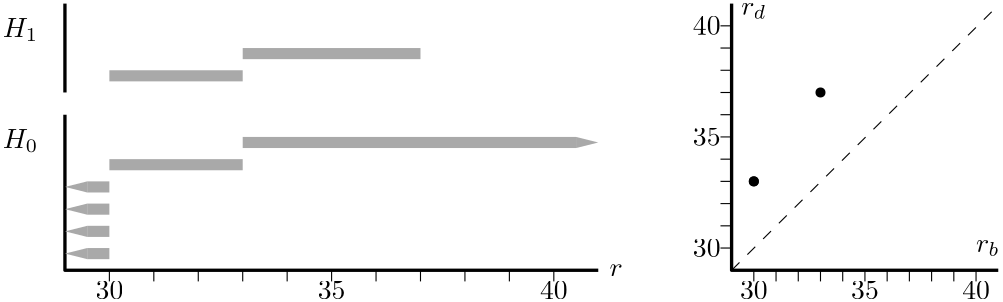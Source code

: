 <?xml version="1.0"?>
<!DOCTYPE ipe SYSTEM "ipe.dtd">
<ipe version="70212" creator="Ipe 7.2.13">
<info created="D:20200416105027" modified="D:20200601183115"/>
<ipestyle name="basic">
<symbol name="arrow/arc(spx)">
<path stroke="sym-stroke" fill="sym-stroke" pen="sym-pen">
0 0 m
-1 0.333 l
-1 -0.333 l
h
</path>
</symbol>
<symbol name="arrow/farc(spx)">
<path stroke="sym-stroke" fill="white" pen="sym-pen">
0 0 m
-1 0.333 l
-1 -0.333 l
h
</path>
</symbol>
<symbol name="arrow/ptarc(spx)">
<path stroke="sym-stroke" fill="sym-stroke" pen="sym-pen">
0 0 m
-1 0.333 l
-0.8 0 l
-1 -0.333 l
h
</path>
</symbol>
<symbol name="arrow/fptarc(spx)">
<path stroke="sym-stroke" fill="white" pen="sym-pen">
0 0 m
-1 0.333 l
-0.8 0 l
-1 -0.333 l
h
</path>
</symbol>
<symbol name="mark/circle(sx)" transformations="translations">
<path fill="sym-stroke">
0.6 0 0 0.6 0 0 e
0.4 0 0 0.4 0 0 e
</path>
</symbol>
<symbol name="mark/disk(sx)" transformations="translations">
<path fill="sym-stroke">
0.6 0 0 0.6 0 0 e
</path>
</symbol>
<symbol name="mark/fdisk(sfx)" transformations="translations">
<group>
<path fill="sym-fill">
0.5 0 0 0.5 0 0 e
</path>
<path fill="sym-stroke" fillrule="eofill">
0.6 0 0 0.6 0 0 e
0.4 0 0 0.4 0 0 e
</path>
</group>
</symbol>
<symbol name="mark/box(sx)" transformations="translations">
<path fill="sym-stroke" fillrule="eofill">
-0.6 -0.6 m
0.6 -0.6 l
0.6 0.6 l
-0.6 0.6 l
h
-0.4 -0.4 m
0.4 -0.4 l
0.4 0.4 l
-0.4 0.4 l
h
</path>
</symbol>
<symbol name="mark/square(sx)" transformations="translations">
<path fill="sym-stroke">
-0.6 -0.6 m
0.6 -0.6 l
0.6 0.6 l
-0.6 0.6 l
h
</path>
</symbol>
<symbol name="mark/fsquare(sfx)" transformations="translations">
<group>
<path fill="sym-fill">
-0.5 -0.5 m
0.5 -0.5 l
0.5 0.5 l
-0.5 0.5 l
h
</path>
<path fill="sym-stroke" fillrule="eofill">
-0.6 -0.6 m
0.6 -0.6 l
0.6 0.6 l
-0.6 0.6 l
h
-0.4 -0.4 m
0.4 -0.4 l
0.4 0.4 l
-0.4 0.4 l
h
</path>
</group>
</symbol>
<symbol name="mark/cross(sx)" transformations="translations">
<group>
<path fill="sym-stroke">
-0.43 -0.57 m
0.57 0.43 l
0.43 0.57 l
-0.57 -0.43 l
h
</path>
<path fill="sym-stroke">
-0.43 0.57 m
0.57 -0.43 l
0.43 -0.57 l
-0.57 0.43 l
h
</path>
</group>
</symbol>
<symbol name="arrow/fnormal(spx)">
<path stroke="sym-stroke" fill="white" pen="sym-pen">
0 0 m
-1 0.333 l
-1 -0.333 l
h
</path>
</symbol>
<symbol name="arrow/pointed(spx)">
<path stroke="sym-stroke" fill="sym-stroke" pen="sym-pen">
0 0 m
-1 0.333 l
-0.8 0 l
-1 -0.333 l
h
</path>
</symbol>
<symbol name="arrow/fpointed(spx)">
<path stroke="sym-stroke" fill="white" pen="sym-pen">
0 0 m
-1 0.333 l
-0.8 0 l
-1 -0.333 l
h
</path>
</symbol>
<symbol name="arrow/linear(spx)">
<path stroke="sym-stroke" pen="sym-pen">
-1 0.333 m
0 0 l
-1 -0.333 l
</path>
</symbol>
<symbol name="arrow/fdouble(spx)">
<path stroke="sym-stroke" fill="white" pen="sym-pen">
0 0 m
-1 0.333 l
-1 -0.333 l
h
-1 0 m
-2 0.333 l
-2 -0.333 l
h
</path>
</symbol>
<symbol name="arrow/double(spx)">
<path stroke="sym-stroke" fill="sym-stroke" pen="sym-pen">
0 0 m
-1 0.333 l
-1 -0.333 l
h
-1 0 m
-2 0.333 l
-2 -0.333 l
h
</path>
</symbol>
<pen name="heavier" value="0.8"/>
<pen name="fat" value="1.2"/>
<pen name="ultrafat" value="2"/>
<symbolsize name="large" value="5"/>
<symbolsize name="small" value="2"/>
<symbolsize name="tiny" value="1.1"/>
<arrowsize name="large" value="10"/>
<arrowsize name="small" value="5"/>
<arrowsize name="tiny" value="3"/>
<color name="red" value="1 0 0"/>
<color name="green" value="0 1 0"/>
<color name="blue" value="0 0 1"/>
<color name="yellow" value="1 1 0"/>
<color name="orange" value="1 0.647 0"/>
<color name="gold" value="1 0.843 0"/>
<color name="purple" value="0.627 0.125 0.941"/>
<color name="gray" value="0.745"/>
<color name="brown" value="0.647 0.165 0.165"/>
<color name="navy" value="0 0 0.502"/>
<color name="pink" value="1 0.753 0.796"/>
<color name="seagreen" value="0.18 0.545 0.341"/>
<color name="turquoise" value="0.251 0.878 0.816"/>
<color name="violet" value="0.933 0.51 0.933"/>
<color name="darkblue" value="0 0 0.545"/>
<color name="darkcyan" value="0 0.545 0.545"/>
<color name="darkgray" value="0.663"/>
<color name="darkgreen" value="0 0.392 0"/>
<color name="darkmagenta" value="0.545 0 0.545"/>
<color name="darkorange" value="1 0.549 0"/>
<color name="darkred" value="0.545 0 0"/>
<color name="lightblue" value="0.678 0.847 0.902"/>
<color name="lightcyan" value="0.878 1 1"/>
<color name="lightgray" value="0.827"/>
<color name="lightgreen" value="0.565 0.933 0.565"/>
<color name="lightyellow" value="1 1 0.878"/>
<dashstyle name="dashed" value="[4] 0"/>
<dashstyle name="dotted" value="[1 3] 0"/>
<dashstyle name="dash dotted" value="[4 2 1 2] 0"/>
<dashstyle name="dash dot dotted" value="[4 2 1 2 1 2] 0"/>
<textsize name="large" value="\large"/>
<textsize name="Large" value="\Large"/>
<textsize name="LARGE" value="\LARGE"/>
<textsize name="huge" value="\huge"/>
<textsize name="Huge" value="\Huge"/>
<textsize name="small" value="\small"/>
<textsize name="footnote" value="\footnotesize"/>
<textsize name="tiny" value="\tiny"/>
<textstyle name="center" begin="\begin{center}" end="\end{center}"/>
<textstyle name="itemize" begin="\begin{itemize}" end="\end{itemize}"/>
<textstyle name="item" begin="\begin{itemize}\item{}" end="\end{itemize}"/>
<gridsize name="4 pts" value="4"/>
<gridsize name="8 pts (~3 mm)" value="8"/>
<gridsize name="16 pts (~6 mm)" value="16"/>
<gridsize name="32 pts (~12 mm)" value="32"/>
<gridsize name="10 pts (~3.5 mm)" value="10"/>
<gridsize name="20 pts (~7 mm)" value="20"/>
<gridsize name="14 pts (~5 mm)" value="14"/>
<gridsize name="28 pts (~10 mm)" value="28"/>
<gridsize name="56 pts (~20 mm)" value="56"/>
<anglesize name="90 deg" value="90"/>
<anglesize name="60 deg" value="60"/>
<anglesize name="45 deg" value="45"/>
<anglesize name="30 deg" value="30"/>
<anglesize name="22.5 deg" value="22.5"/>
<opacity name="10%" value="0.1"/>
<opacity name="30%" value="0.3"/>
<opacity name="50%" value="0.5"/>
<opacity name="75%" value="0.75"/>
<tiling name="falling" angle="-60" step="4" width="1"/>
<tiling name="rising" angle="30" step="4" width="1"/>
</ipestyle>
<page>
<layer name="alpha"/>
<view layers="alpha" active="alpha"/>
<path layer="alpha" matrix="0.25 0 0 1 68 0" fill="darkgray">
80 708 m
80 712 l
112 712 l
112 708 l
h
</path>
<path matrix="0.25 0 0 1 68 8" fill="darkgray">
80 708 m
80 712 l
112 712 l
112 708 l
h
</path>
<path matrix="0.25 0 0 1 68 16" fill="darkgray">
80 708 m
80 712 l
112 712 l
112 708 l
h
</path>
<path matrix="0.25 0 0 1 68 24" fill="darkgray">
80 708 m
80 712 l
112 712 l
112 708 l
h
</path>
<path matrix="0.8 0 0 0.875 28.8 88" stroke="black" pen="fat">
64 768 m
64 704 l
304 704 l
304 704 l
</path>
<path matrix="1 0 0 1 16 0" stroke="black">
80 704 m
80 700 l
</path>
<path matrix="1 0 0 1 32 0" stroke="black">
80 704 m
80 700 l
</path>
<path matrix="1 0 0 1 48 0" stroke="black">
80 704 m
80 700 l
</path>
<path matrix="1 0 0 1 64 0" stroke="black">
80 704 m
80 700 l
</path>
<path matrix="1 0 0 1 80 0" stroke="black">
80 704 m
80 700 l
</path>
<path matrix="1 0 0 1 96 0" stroke="black">
80 704 m
80 700 l
</path>
<path matrix="1 0 0 1 112 0" stroke="black">
80 704 m
80 700 l
</path>
<path matrix="1 0 0 1 128 0" stroke="black">
80 704 m
80 700 l
</path>
<path matrix="1 0 0 1 144 0" stroke="black">
80 704 m
80 700 l
</path>
<path matrix="1 0 0 1 160 0" stroke="black">
80 704 m
80 700 l
</path>
<path matrix="1 0 0 1 176 0" stroke="black">
80 704 m
80 700 l
</path>
<text matrix="1 0 0 1 16 0" transformations="translations" pos="80 700" stroke="black" type="label" width="9.963" height="6.42" depth="0" halign="center" valign="top" style="math">30</text>
<text matrix="1 0 0 1 176 0" transformations="translations" pos="80 700" stroke="black" type="label" width="9.963" height="6.42" depth="0" halign="center" valign="top" style="math">40</text>
<text matrix="1 0 0 1 0 -20" transformations="translations" pos="64 768" stroke="black" type="label" width="12.751" height="6.812" depth="1.49" halign="center" valign="baseline" style="math">H_0</text>
<text matrix="1 0 0 1 -28 0" transformations="translations" pos="304 704" stroke="black" type="label" width="4.771" height="4.289" depth="0" valign="center" style="math">r</text>
<path matrix="1 0 0 1 0 -32" stroke="black" pen="fat">
320 832 m
320 736 l
416 736 l
416 736 l
</path>
<text matrix="1 0 0 1 104 8" transformations="translations" pos="304 704" stroke="black" type="label" width="8.496" height="4.294" depth="1.49" valign="center" style="math">r_b</text>
<text matrix="1 0 0 1 264 28" transformations="translations" pos="64 768" stroke="black" type="label" width="9.14" height="4.294" depth="1.49" halign="center" valign="baseline" style="math">r_d</text>
<path matrix="1 0 0 1 0 -16" stroke="black">
328 720 m
328 716 l
328 716 l
</path>
<path matrix="1 0 0 1 8 -16" stroke="black">
328 720 m
328 716 l
328 716 l
</path>
<path matrix="1 0 0 1 16 -16" stroke="black">
328 720 m
328 716 l
328 716 l
</path>
<path matrix="1 0 0 1 24 -16" stroke="black">
328 720 m
328 716 l
328 716 l
</path>
<path matrix="1 0 0 1 32 -16" stroke="black">
328 720 m
328 716 l
328 716 l
</path>
<path matrix="1 0 0 1 40 -16" stroke="black">
328 720 m
328 716 l
328 716 l
</path>
<path matrix="1 0 0 1 48 -16" stroke="black">
328 720 m
328 716 l
328 716 l
</path>
<path matrix="1 0 0 1 56 -16" stroke="black">
328 720 m
328 716 l
328 716 l
</path>
<path matrix="1 0 0 1 64 -16" stroke="black">
328 720 m
328 716 l
328 716 l
</path>
<path matrix="1 0 0 1 72 -16" stroke="black">
328 720 m
328 716 l
328 716 l
</path>
<path matrix="1 0 0 1 80 -16" stroke="black">
328 720 m
328 716 l
328 716 l
</path>
<text matrix="1 0 0 1 248 0" transformations="translations" pos="80 700" stroke="black" type="label" width="9.963" height="6.42" depth="0" halign="center" valign="top" style="math">30</text>
<path stroke="black">
320 712 m
316 712 l
316 712 l
</path>
<path matrix="1 0 0 1 0 8" stroke="black">
320 712 m
316 712 l
316 712 l
</path>
<path matrix="1 0 0 1 0 16" stroke="black">
320 712 m
316 712 l
316 712 l
</path>
<path matrix="1 0 0 1 0 24" stroke="black">
320 712 m
316 712 l
316 712 l
</path>
<path matrix="1 0 0 1 0 32" stroke="black">
320 712 m
316 712 l
316 712 l
</path>
<path matrix="1 0 0 1 0 40" stroke="black">
320 712 m
316 712 l
316 712 l
</path>
<path matrix="1 0 0 1 0 48" stroke="black">
320 712 m
316 712 l
316 712 l
</path>
<path matrix="1 0 0 1 0 56" stroke="black">
320 712 m
316 712 l
316 712 l
</path>
<path matrix="1 0 0 1 0 64" stroke="black">
320 712 m
316 712 l
316 712 l
</path>
<path matrix="1 0 0 1 0 72" stroke="black">
320 712 m
316 712 l
316 712 l
</path>
<path matrix="1 0 0 1 0 80" stroke="black">
320 712 m
316 712 l
316 712 l
</path>
<text matrix="1 0 0 1 236 12" transformations="translations" pos="80 700" stroke="black" type="label" width="9.963" height="6.42" depth="0" halign="right" valign="center" style="math">30</text>
<text matrix="1 0 0 1 236 52" transformations="translations" pos="80 700" stroke="black" type="label" width="9.963" height="6.42" depth="0" halign="right" valign="center" style="math">35</text>
<text matrix="1 0 0 1 236 92" transformations="translations" pos="80 700" stroke="black" type="label" width="9.963" height="6.42" depth="0" halign="right" valign="center" style="math">40</text>
<path matrix="0.8 0 0 0.795062 63.9999 144.276" stroke="black" dash="dashed">
320 704 m
440 824 l
440 824 l
</path>
<path matrix="1 0 0 1 48 16" stroke="black" pen="fat">
32 784 m
32 752 l
</path>
<text matrix="1 0 0 1 0 20" transformations="translations" pos="64 768" stroke="black" type="label" width="12.751" height="6.812" depth="1.49" halign="center" valign="baseline" style="math">H_1</text>
<path stroke="black" pen="fat">
384 720 m
384 720 l
384 720 l
384 720 l
h
</path>
<text matrix="1 0 0 1 96 0" transformations="translations" pos="80 700" stroke="black" type="label" width="9.963" height="6.42" depth="0" halign="center" valign="top" style="math">35</text>
<path matrix="1.5 0 0 1 -24 64" fill="darkgray">
80 708 m
80 712 l
112 712 l
112 708 l
h
</path>
<path matrix="2 0 0 1 -16 72" fill="darkgray">
80 708 m
80 712 l
112 712 l
112 708 l
h
</path>
<path matrix="1.5 0 0 1 -24 32" fill="darkgray">
80 708 m
80 712 l
112 712 l
112 708 l
h
</path>
<path matrix="3.75 0 0 1 -156 40" fill="darkgray">
80 708 m
80 712 l
112 712 l
112 708 l
h
</path>
<text matrix="1 0 0 1 328 0" transformations="translations" pos="80 700" stroke="black" type="label" width="9.963" height="6.42" depth="0" halign="center" valign="top" style="math">40</text>
<text matrix="1 0 0 1 288 0" transformations="translations" pos="80 700" stroke="black" type="label" width="9.963" height="6.42" depth="0" halign="center" valign="top" style="math">35</text>
<use matrix="1 0 0 1 -24 -48" name="mark/fdisk(sfx)" pos="352 784" size="normal" stroke="black"/>
<use matrix="1 0 0 1 -24 -48" name="mark/disk(sx)" pos="352 784" size="normal" stroke="black"/>
<use matrix="1 0 0 1 0 -16" name="mark/disk(sx)" pos="352 784" size="normal" stroke="black"/>
<path matrix="-1 0 0 -0.25 376 924" fill="darkgray">
288 752 m
288 768 l
296 760 l
288 752 l
</path>
<path matrix="-1 0 0 -0.25 376 916" fill="darkgray">
288 752 m
288 768 l
296 760 l
288 752 l
</path>
<path matrix="-1 0 0 -0.25 376 908" fill="darkgray">
288 752 m
288 768 l
296 760 l
288 752 l
</path>
<path matrix="-1 0 0 -0.25 376 900" fill="darkgray">
288 752 m
288 768 l
296 760 l
288 752 l
</path>
<path matrix="1 0 0 -0.25 -24 940" fill="darkgray">
288 752 m
288 768 l
296 760 l
288 752 l
</path>
</page>
</ipe>
